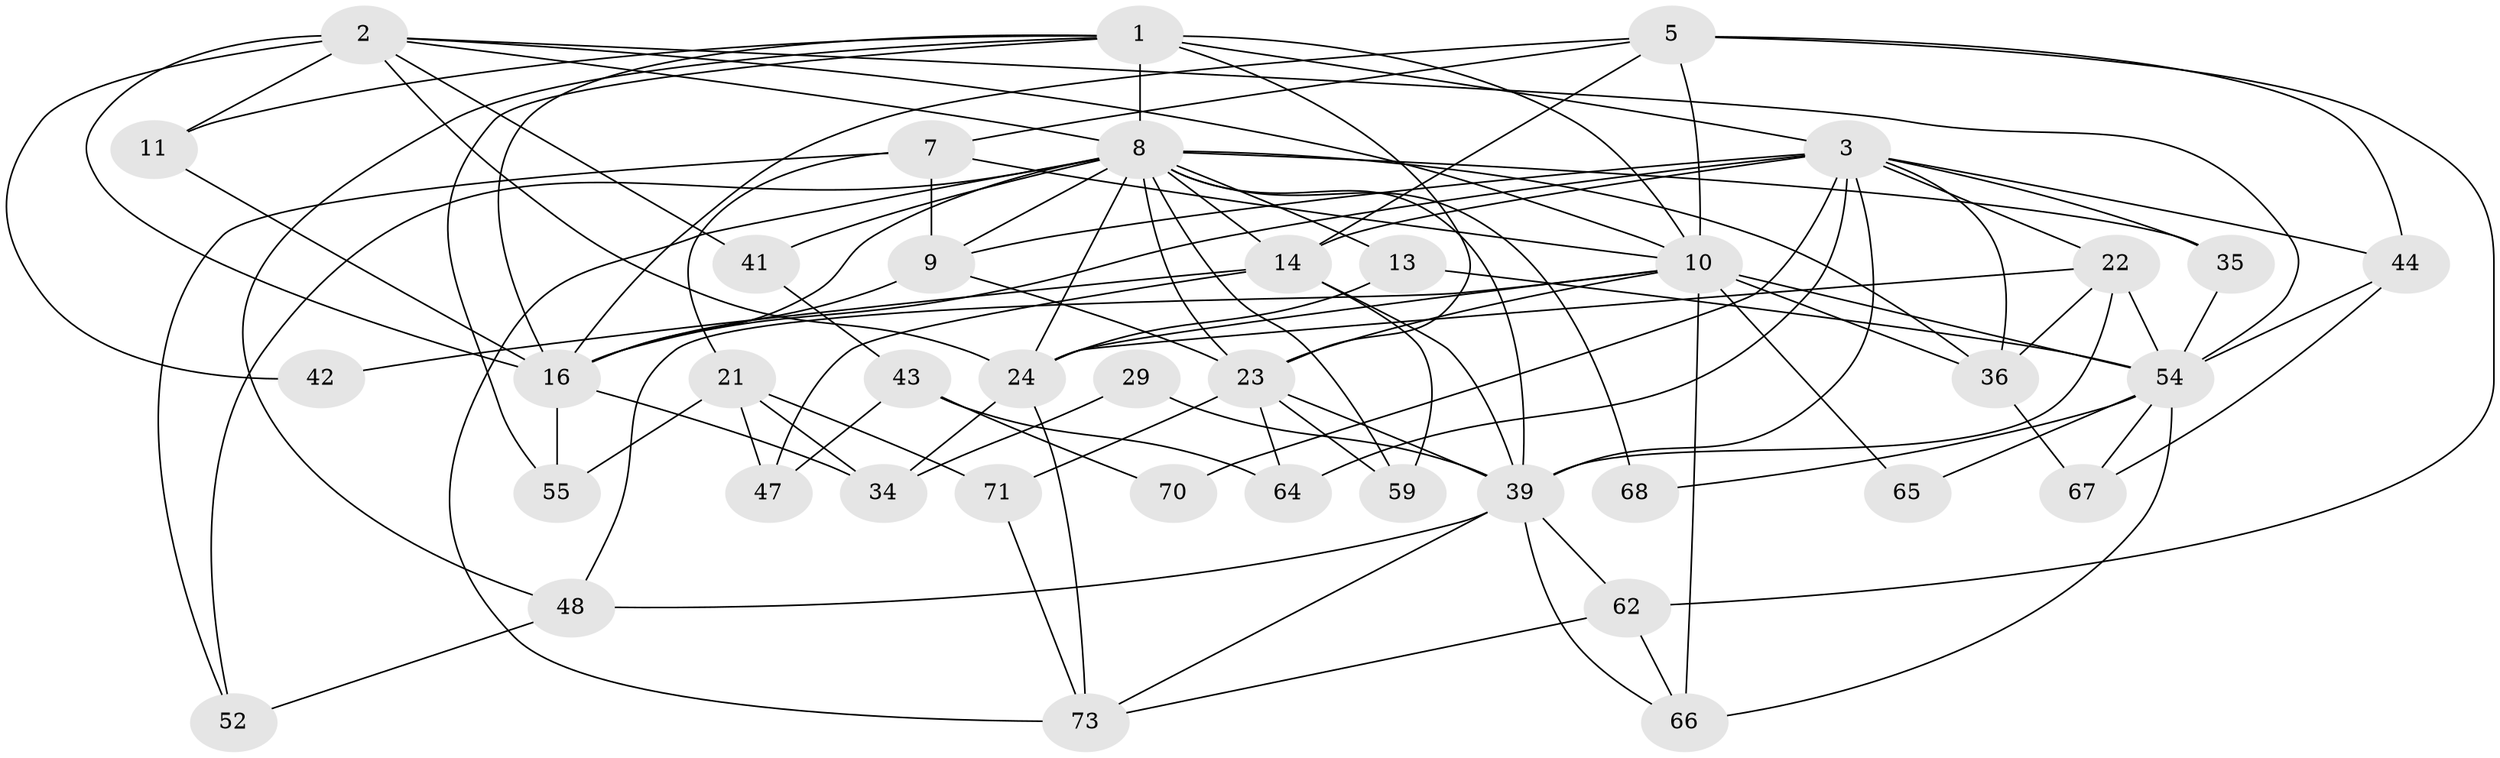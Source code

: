 // original degree distribution, {3: 0.325, 4: 0.2125, 6: 0.075, 7: 0.0375, 5: 0.2, 2: 0.125, 8: 0.0125, 9: 0.0125}
// Generated by graph-tools (version 1.1) at 2025/18/03/04/25 18:18:54]
// undirected, 40 vertices, 104 edges
graph export_dot {
graph [start="1"]
  node [color=gray90,style=filled];
  1 [super="+30"];
  2 [super="+4"];
  3 [super="+49+6"];
  5 [super="+58"];
  7 [super="+15"];
  8 [super="+17+18+26+12+19"];
  9 [super="+33"];
  10 [super="+60+40"];
  11;
  13;
  14 [super="+25"];
  16 [super="+28+45"];
  21;
  22 [super="+80"];
  23 [super="+31"];
  24 [super="+27"];
  29;
  34 [super="+46"];
  35;
  36;
  39 [super="+79+50"];
  41;
  42;
  43;
  44 [super="+75+53"];
  47;
  48 [super="+76"];
  52;
  54 [super="+57"];
  55 [super="+63"];
  59;
  62;
  64;
  65;
  66;
  67;
  68;
  70;
  71;
  73;
  1 -- 23 [weight=2];
  1 -- 16;
  1 -- 48;
  1 -- 8 [weight=2];
  1 -- 11;
  1 -- 55;
  1 -- 10;
  1 -- 3;
  2 -- 41 [weight=2];
  2 -- 54;
  2 -- 24;
  2 -- 42;
  2 -- 11;
  2 -- 8;
  2 -- 16;
  2 -- 10;
  3 -- 36;
  3 -- 70;
  3 -- 16;
  3 -- 64 [weight=2];
  3 -- 35;
  3 -- 14 [weight=2];
  3 -- 39;
  3 -- 9;
  3 -- 44;
  3 -- 22;
  5 -- 44;
  5 -- 16;
  5 -- 7;
  5 -- 62;
  5 -- 14;
  5 -- 10;
  7 -- 21;
  7 -- 9;
  7 -- 52;
  7 -- 10;
  8 -- 36;
  8 -- 23;
  8 -- 41;
  8 -- 59;
  8 -- 35;
  8 -- 73;
  8 -- 13;
  8 -- 14;
  8 -- 52;
  8 -- 24;
  8 -- 39;
  8 -- 9;
  8 -- 16;
  8 -- 68;
  9 -- 23;
  9 -- 16;
  10 -- 23 [weight=2];
  10 -- 54;
  10 -- 65;
  10 -- 66 [weight=2];
  10 -- 36;
  10 -- 48;
  10 -- 24;
  11 -- 16;
  13 -- 54;
  13 -- 24;
  14 -- 59;
  14 -- 42;
  14 -- 47;
  14 -- 39 [weight=2];
  16 -- 34;
  16 -- 55;
  21 -- 71;
  21 -- 47;
  21 -- 55;
  21 -- 34;
  22 -- 54 [weight=2];
  22 -- 36;
  22 -- 39;
  22 -- 24;
  23 -- 64;
  23 -- 71;
  23 -- 59;
  23 -- 39 [weight=2];
  24 -- 34;
  24 -- 73;
  29 -- 34;
  29 -- 39;
  35 -- 54;
  36 -- 67;
  39 -- 73;
  39 -- 48;
  39 -- 66 [weight=2];
  39 -- 62;
  41 -- 43;
  43 -- 47;
  43 -- 64;
  43 -- 70;
  44 -- 67;
  44 -- 54;
  48 -- 52;
  54 -- 65;
  54 -- 66;
  54 -- 67;
  54 -- 68;
  62 -- 73;
  62 -- 66;
  71 -- 73;
}
